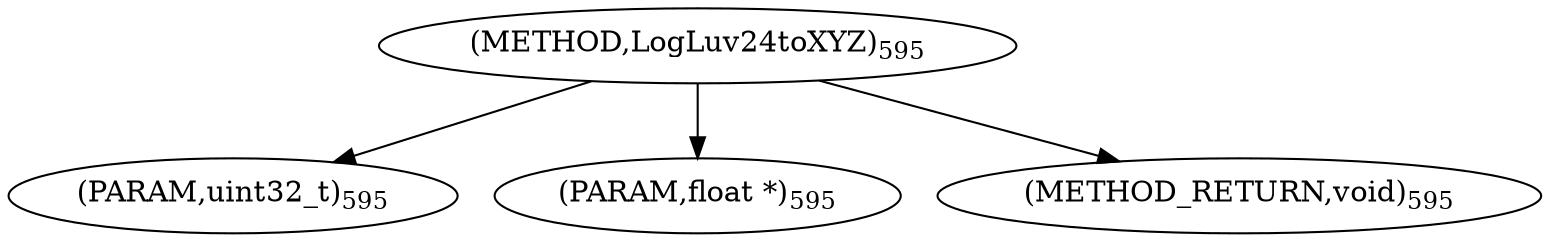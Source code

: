 digraph "LogLuv24toXYZ" {  
"9305" [label = <(METHOD,LogLuv24toXYZ)<SUB>595</SUB>> ]
"9306" [label = <(PARAM,uint32_t)<SUB>595</SUB>> ]
"9307" [label = <(PARAM,float *)<SUB>595</SUB>> ]
"9308" [label = <(METHOD_RETURN,void)<SUB>595</SUB>> ]
  "9305" -> "9306" 
  "9305" -> "9307" 
  "9305" -> "9308" 
}
